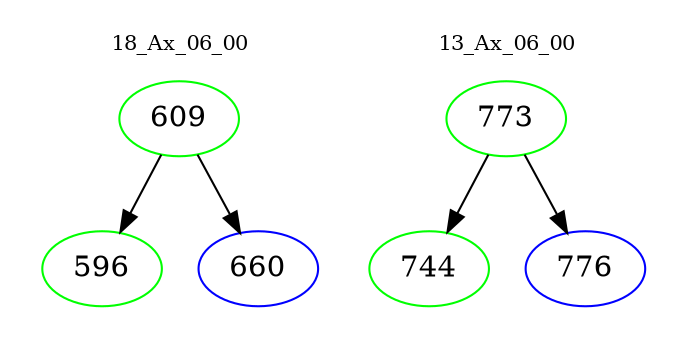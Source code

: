 digraph{
subgraph cluster_0 {
color = white
label = "18_Ax_06_00";
fontsize=10;
T0_609 [label="609", color="green"]
T0_609 -> T0_596 [color="black"]
T0_596 [label="596", color="green"]
T0_609 -> T0_660 [color="black"]
T0_660 [label="660", color="blue"]
}
subgraph cluster_1 {
color = white
label = "13_Ax_06_00";
fontsize=10;
T1_773 [label="773", color="green"]
T1_773 -> T1_744 [color="black"]
T1_744 [label="744", color="green"]
T1_773 -> T1_776 [color="black"]
T1_776 [label="776", color="blue"]
}
}
